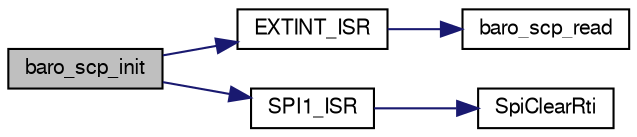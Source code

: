 digraph "baro_scp_init"
{
  edge [fontname="FreeSans",fontsize="10",labelfontname="FreeSans",labelfontsize="10"];
  node [fontname="FreeSans",fontsize="10",shape=record];
  rankdir="LR";
  Node1 [label="baro_scp_init",height=0.2,width=0.4,color="black", fillcolor="grey75", style="filled", fontcolor="black"];
  Node1 -> Node2 [color="midnightblue",fontsize="10",style="solid",fontname="FreeSans"];
  Node2 [label="EXTINT_ISR",height=0.2,width=0.4,color="black", fillcolor="white", style="filled",URL="$baro__scp_8c.html#a9bf3da0c1ae5359ecca54d4da98f259b"];
  Node2 -> Node3 [color="midnightblue",fontsize="10",style="solid",fontname="FreeSans"];
  Node3 [label="baro_scp_read",height=0.2,width=0.4,color="black", fillcolor="white", style="filled",URL="$baro__scp_8c.html#ac29fd613dff47fc39271d1544e03452d"];
  Node1 -> Node4 [color="midnightblue",fontsize="10",style="solid",fontname="FreeSans"];
  Node4 [label="SPI1_ISR",height=0.2,width=0.4,color="black", fillcolor="white", style="filled",URL="$baro__scp_8c.html#a65d6ea131026affbdf33be235dfdb49d"];
  Node4 -> Node5 [color="midnightblue",fontsize="10",style="solid",fontname="FreeSans"];
  Node5 [label="SpiClearRti",height=0.2,width=0.4,color="black", fillcolor="white", style="filled",URL="$lpc21_2mcu__periph_2spi__arch_8c.html#a4c328147d259ed459aa71ba246bbf1cf"];
}

